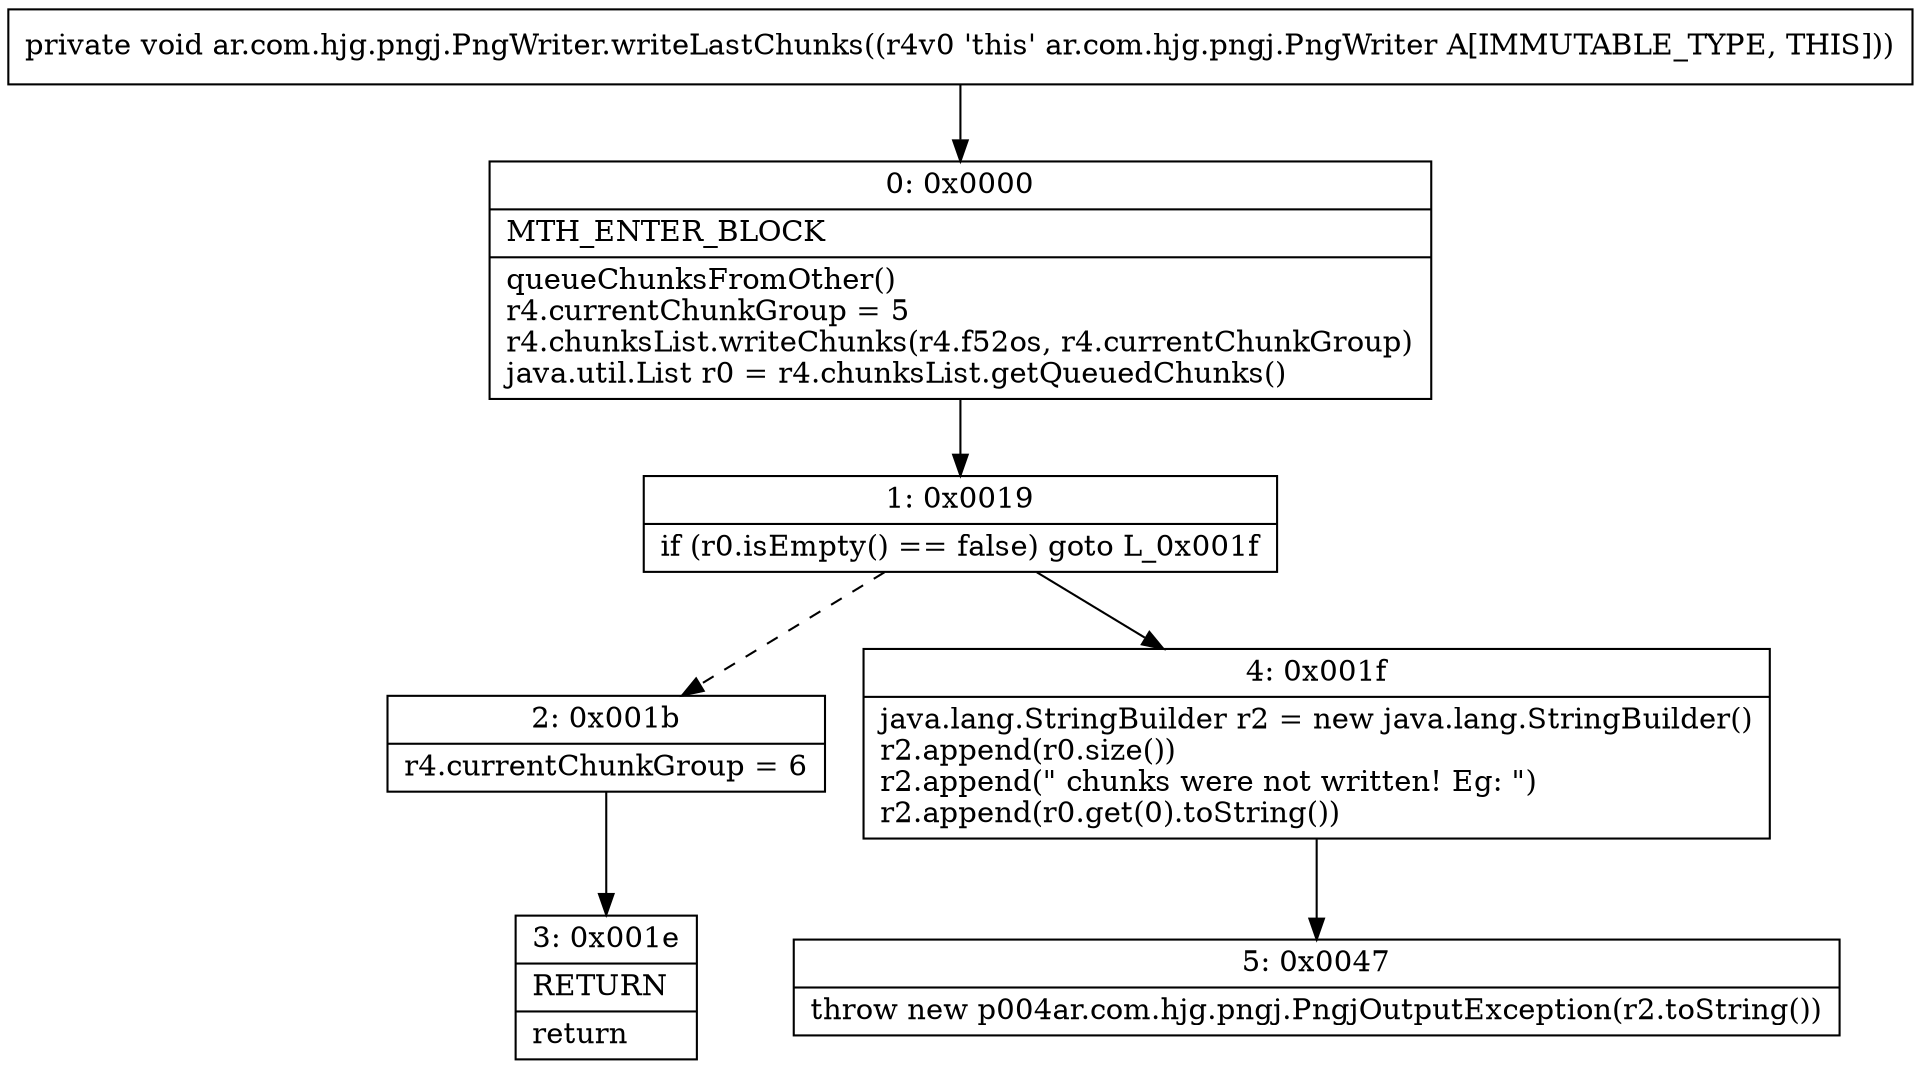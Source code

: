 digraph "CFG forar.com.hjg.pngj.PngWriter.writeLastChunks()V" {
Node_0 [shape=record,label="{0\:\ 0x0000|MTH_ENTER_BLOCK\l|queueChunksFromOther()\lr4.currentChunkGroup = 5\lr4.chunksList.writeChunks(r4.f52os, r4.currentChunkGroup)\ljava.util.List r0 = r4.chunksList.getQueuedChunks()\l}"];
Node_1 [shape=record,label="{1\:\ 0x0019|if (r0.isEmpty() == false) goto L_0x001f\l}"];
Node_2 [shape=record,label="{2\:\ 0x001b|r4.currentChunkGroup = 6\l}"];
Node_3 [shape=record,label="{3\:\ 0x001e|RETURN\l|return\l}"];
Node_4 [shape=record,label="{4\:\ 0x001f|java.lang.StringBuilder r2 = new java.lang.StringBuilder()\lr2.append(r0.size())\lr2.append(\" chunks were not written! Eg: \")\lr2.append(r0.get(0).toString())\l}"];
Node_5 [shape=record,label="{5\:\ 0x0047|throw new p004ar.com.hjg.pngj.PngjOutputException(r2.toString())\l}"];
MethodNode[shape=record,label="{private void ar.com.hjg.pngj.PngWriter.writeLastChunks((r4v0 'this' ar.com.hjg.pngj.PngWriter A[IMMUTABLE_TYPE, THIS])) }"];
MethodNode -> Node_0;
Node_0 -> Node_1;
Node_1 -> Node_2[style=dashed];
Node_1 -> Node_4;
Node_2 -> Node_3;
Node_4 -> Node_5;
}

